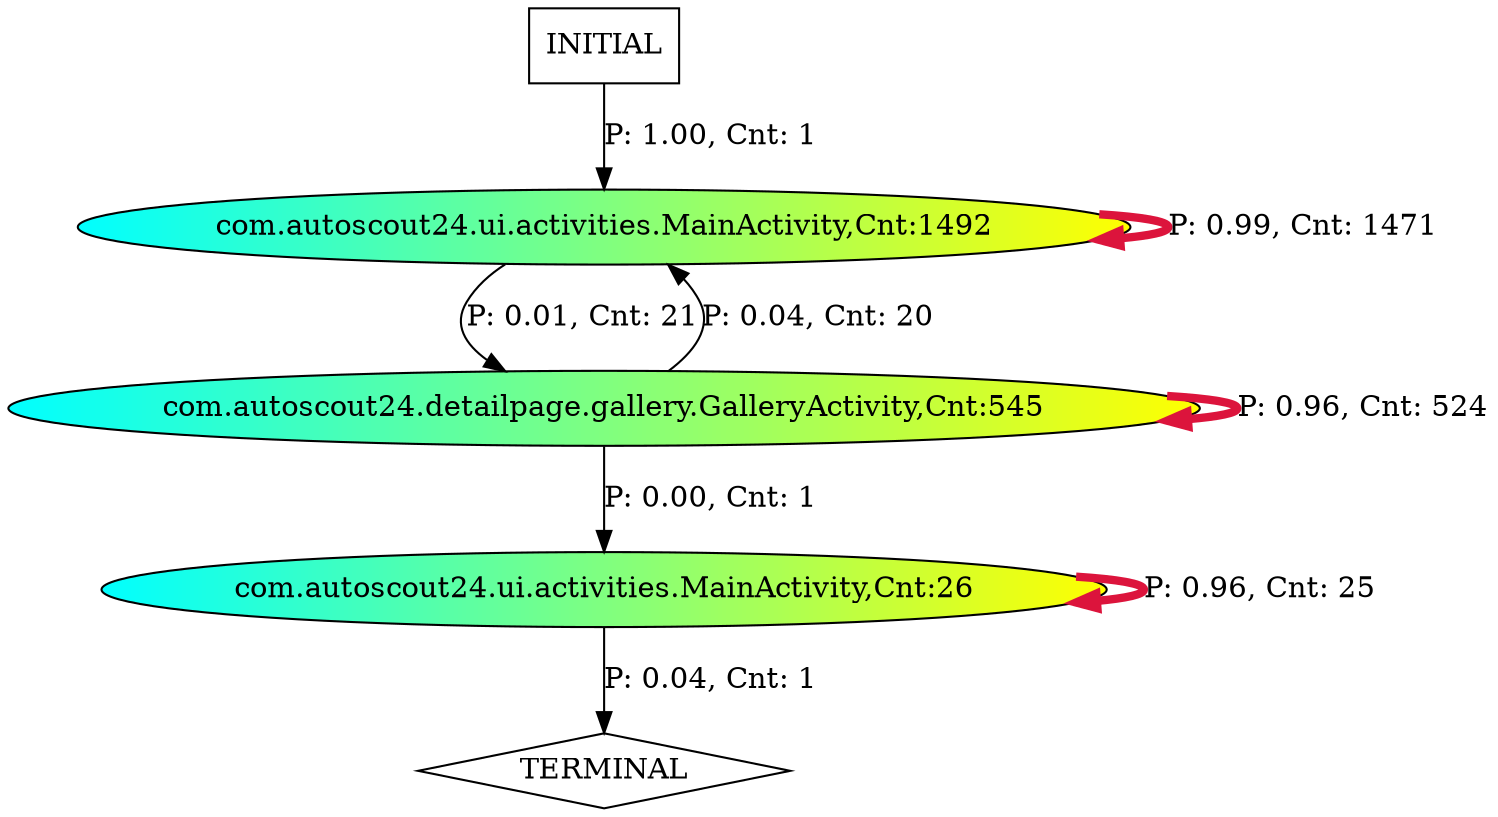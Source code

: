 digraph G {
  1 [label="com.autoscout24.ui.activities.MainActivity,Cnt:1492", fillcolor="cyan:yellow", style="filled"];
  0 [label="com.autoscout24.detailpage.gallery.GalleryActivity,Cnt:545", fillcolor="cyan:yellow", style="filled"];
  2 [label="com.autoscout24.ui.activities.MainActivity,Cnt:26", fillcolor="cyan:yellow", style="filled"];
  3 [label="TERMINAL",shape=diamond];
  4 [label="INITIAL",shape=box];
1->1 [label="P: 0.99, Cnt: 1471", color="crimson", penwidth=4];
0->0 [label="P: 0.96, Cnt: 524", color="crimson", penwidth=4];
2->2 [label="P: 0.96, Cnt: 25", color="crimson", penwidth=4];
1->0 [label="P: 0.01, Cnt: 21"];
0->1 [label="P: 0.04, Cnt: 20"];
0->2 [label="P: 0.00, Cnt: 1"];
2->3 [label="P: 0.04, Cnt: 1"];
4->1 [label="P: 1.00, Cnt: 1"];
}
